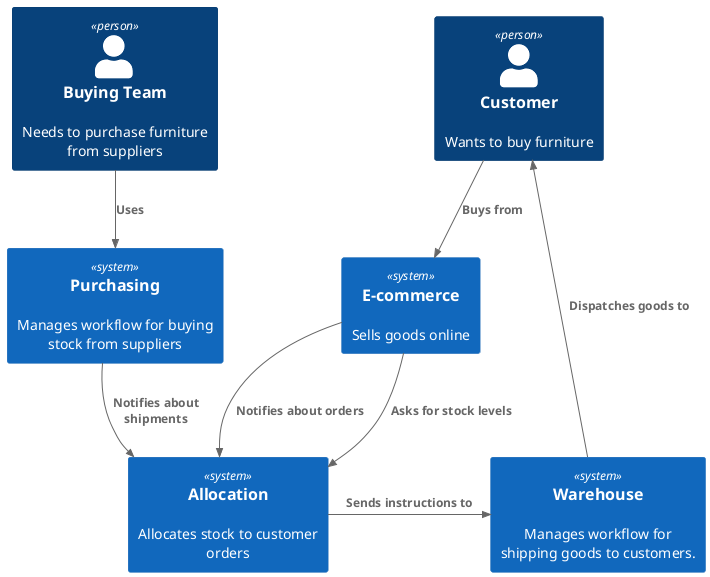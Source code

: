 @startuml Allocation Context Diagram
!include <C4/C4_Container>

System(systema, "Allocation", "Allocates stock to customer orders")

Person(customer, "Customer", "Wants to buy furniture")
Person(buyer, "Buying Team", "Needs to purchase furniture from suppliers")

System(procurement, "Purchasing", "Manages workflow for buying stock from suppliers")
System(ecom, "E-commerce", "Sells goods online")
System(warehouse, "Warehouse", "Manages workflow for shipping goods to customers.")

Rel(buyer, procurement, "Uses")
Rel(procurement, systema, "Notifies about shipments")
Rel(customer, ecom, "Buys from")
Rel(ecom, systema, "Asks for stock levels")
Rel(ecom, systema, "Notifies about orders")
Rel_R(systema, warehouse, "Sends instructions to")
Rel_U(warehouse, customer, "Dispatches goods to")

@enduml